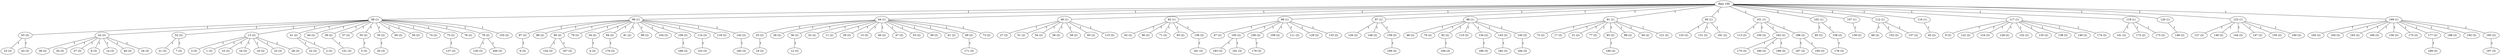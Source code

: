 graph DijkstraBarabasiAlbertInverso_200_100 {
    "100" [label="Raiz 100"];
    "68 (1)" [label="68 (1)"];
    "96 (1)" [label="96 (1)"];
    "44 (1)" [label="44 (1)"];
    "49 (1)" [label="49 (1)"];
    "92 (1)" [label="92 (1)"];
    "98 (1)" [label="98 (1)"];
    "97 (1)" [label="97 (1)"];
    "88 (1)" [label="88 (1)"];
    "91 (1)" [label="91 (1)"];
    "95 (1)" [label="95 (1)"];
    "101 (1)" [label="101 (1)"];
    "102 (1)" [label="102 (1)"];
    "107 (1)" [label="107 (1)"];
    "112 (1)" [label="112 (1)"];
    "116 (1)" [label="116 (1)"];
    "117 (1)" [label="117 (1)"];
    "119 (1)" [label="119 (1)"];
    "120 (1)" [label="120 (1)"];
    "123 (1)" [label="123 (1)"];
    "169 (1)" [label="169 (1)"];
    "63 (2)" [label="63 (2)"];
    "42 (2)" [label="42 (2)"];
    "52 (2)" [label="52 (2)"];
    "13 (2)" [label="13 (2)"];
    "41 (2)" [label="41 (2)"];
    "64 (2)" [label="64 (2)"];
    "39 (2)" [label="39 (2)"];
    "57 (2)" [label="57 (2)"];
    "55 (2)" [label="55 (2)"];
    "35 (2)" [label="35 (2)"];
    "60 (2)" [label="60 (2)"];
    "50 (2)" [label="50 (2)"];
    "74 (2)" [label="74 (2)"];
    "75 (2)" [label="75 (2)"];
    "76 (2)" [label="76 (2)"];
    "78 (2)" [label="78 (2)"];
    "103 (2)" [label="103 (2)"];
    "87 (2)" [label="87 (2)"];
    "86 (2)" [label="86 (2)"];
    "80 (2)" [label="80 (2)"];
    "79 (2)" [label="79 (2)"];
    "34 (2)" [label="34 (2)"];
    "84 (2)" [label="84 (2)"];
    "81 (2)" [label="81 (2)"];
    "99 (2)" [label="99 (2)"];
    "104 (2)" [label="104 (2)"];
    "108 (2)" [label="108 (2)"];
    "114 (2)" [label="114 (2)"];
    "118 (2)" [label="118 (2)"];
    "142 (2)" [label="142 (2)"];
    "25 (2)" [label="25 (2)"];
    "26 (2)" [label="26 (2)"];
    "36 (2)" [label="36 (2)"];
    "32 (2)" [label="32 (2)"];
    "11 (2)" [label="11 (2)"];
    "29 (2)" [label="29 (2)"];
    "15 (2)" [label="15 (2)"];
    "46 (2)" [label="46 (2)"];
    "47 (2)" [label="47 (2)"];
    "53 (2)" [label="53 (2)"];
    "59 (2)" [label="59 (2)"];
    "61 (2)" [label="61 (2)"];
    "69 (2)" [label="69 (2)"];
    "73 (2)" [label="73 (2)"];
    "27 (2)" [label="27 (2)"];
    "51 (2)" [label="51 (2)"];
    "54 (2)" [label="54 (2)"];
    "56 (2)" [label="56 (2)"];
    "58 (2)" [label="58 (2)"];
    "65 (2)" [label="65 (2)"];
    "115 (2)" [label="115 (2)"];
    "62 (2)" [label="62 (2)"];
    "90 (2)" [label="90 (2)"];
    "71 (2)" [label="71 (2)"];
    "93 (2)" [label="93 (2)"];
    "136 (2)" [label="136 (2)"];
    "67 (2)" [label="67 (2)"];
    "105 (2)" [label="105 (2)"];
    "106 (2)" [label="106 (2)"];
    "109 (2)" [label="109 (2)"];
    "111 (2)" [label="111 (2)"];
    "129 (2)" [label="129 (2)"];
    "133 (2)" [label="133 (2)"];
    "126 (2)" [label="126 (2)"];
    "148 (2)" [label="148 (2)"];
    "159 (2)" [label="159 (2)"];
    "48 (2)" [label="48 (2)"];
    "70 (2)" [label="70 (2)"];
    "82 (2)" [label="82 (2)"];
    "110 (2)" [label="110 (2)"];
    "134 (2)" [label="134 (2)"];
    "143 (2)" [label="143 (2)"];
    "145 (2)" [label="145 (2)"];
    "72 (2)" [label="72 (2)"];
    "17 (2)" [label="17 (2)"];
    "31 (2)" [label="31 (2)"];
    "77 (2)" [label="77 (2)"];
    "83 (2)" [label="83 (2)"];
    "89 (2)" [label="89 (2)"];
    "94 (2)" [label="94 (2)"];
    "121 (2)" [label="121 (2)"];
    "125 (2)" [label="125 (2)"];
    "131 (2)" [label="131 (2)"];
    "161 (2)" [label="161 (2)"];
    "113 (2)" [label="113 (2)"];
    "150 (2)" [label="150 (2)"];
    "162 (2)" [label="162 (2)"];
    "186 (2)" [label="186 (2)"];
    "85 (2)" [label="85 (2)"];
    "158 (2)" [label="158 (2)"];
    "139 (2)" [label="139 (2)"];
    "66 (2)" [label="66 (2)"];
    "152 (2)" [label="152 (2)"];
    "157 (2)" [label="157 (2)"];
    "45 (2)" [label="45 (2)"];
    "9 (2)" [label="9 (2)"];
    "122 (2)" [label="122 (2)"];
    "124 (2)" [label="124 (2)"];
    "128 (2)" [label="128 (2)"];
    "132 (2)" [label="132 (2)"];
    "135 (2)" [label="135 (2)"];
    "138 (2)" [label="138 (2)"];
    "149 (2)" [label="149 (2)"];
    "174 (2)" [label="174 (2)"];
    "141 (2)" [label="141 (2)"];
    "172 (2)" [label="172 (2)"];
    "173 (2)" [label="173 (2)"];
    "146 (2)" [label="146 (2)"];
    "127 (2)" [label="127 (2)"];
    "140 (2)" [label="140 (2)"];
    "144 (2)" [label="144 (2)"];
    "147 (2)" [label="147 (2)"];
    "155 (2)" [label="155 (2)"];
    "160 (2)" [label="160 (2)"];
    "165 (2)" [label="165 (2)"];
    "164 (2)" [label="164 (2)"];
    "163 (2)" [label="163 (2)"];
    "166 (2)" [label="166 (2)"];
    "156 (2)" [label="156 (2)"];
    "175 (2)" [label="175 (2)"];
    "177 (2)" [label="177 (2)"];
    "188 (2)" [label="188 (2)"];
    "192 (2)" [label="192 (2)"];
    "193 (2)" [label="193 (2)"];
    "33 (3)" [label="33 (3)"];
    "43 (3)" [label="43 (3)"];
    "38 (3)" [label="38 (3)"];
    "30 (3)" [label="30 (3)"];
    "37 (3)" [label="37 (3)"];
    "8 (3)" [label="8 (3)"];
    "14 (3)" [label="14 (3)"];
    "40 (3)" [label="40 (3)"];
    "24 (3)" [label="24 (3)"];
    "21 (3)" [label="21 (3)"];
    "7 (3)" [label="7 (3)"];
    "3 (3)" [label="3 (3)"];
    "1 (3)" [label="1 (3)"];
    "10 (3)" [label="10 (3)"];
    "16 (3)" [label="16 (3)"];
    "18 (3)" [label="18 (3)"];
    "23 (3)" [label="23 (3)"];
    "28 (3)" [label="28 (3)"];
    "22 (3)" [label="22 (3)"];
    "2 (3)" [label="2 (3)"];
    "151 (3)" [label="151 (3)"];
    "5 (3)" [label="5 (3)"];
    "20 (3)" [label="20 (3)"];
    "137 (3)" [label="137 (3)"];
    "130 (3)" [label="130 (3)"];
    "200 (3)" [label="200 (3)"];
    "6 (3)" [label="6 (3)"];
    "154 (3)" [label="154 (3)"];
    "167 (3)" [label="167 (3)"];
    "4 (3)" [label="4 (3)"];
    "179 (3)" [label="179 (3)"];
    "168 (3)" [label="168 (3)"];
    "153 (3)" [label="153 (3)"];
    "185 (3)" [label="185 (3)"];
    "19 (3)" [label="19 (3)"];
    "12 (3)" [label="12 (3)"];
    "171 (3)" [label="171 (3)"];
    "181 (3)" [label="181 (3)"];
    "183 (3)" [label="183 (3)"];
    "191 (3)" [label="191 (3)"];
    "176 (3)" [label="176 (3)"];
    "199 (3)" [label="199 (3)"];
    "194 (3)" [label="194 (3)"];
    "196 (3)" [label="196 (3)"];
    "182 (3)" [label="182 (3)"];
    "184 (3)" [label="184 (3)"];
    "190 (3)" [label="190 (3)"];
    "170 (3)" [label="170 (3)"];
    "180 (3)" [label="180 (3)"];
    "198 (3)" [label="198 (3)"];
    "187 (3)" [label="187 (3)"];
    "195 (3)" [label="195 (3)"];
    "178 (3)" [label="178 (3)"];
    "189 (3)" [label="189 (3)"];
    "197 (3)" [label="197 (3)"];
    "100" -- "68 (1)" [label="1"];
    "100" -- "96 (1)" [label="1"];
    "100" -- "44 (1)" [label="1"];
    "100" -- "49 (1)" [label="1"];
    "100" -- "92 (1)" [label="1"];
    "100" -- "98 (1)" [label="1"];
    "100" -- "97 (1)" [label="1"];
    "100" -- "88 (1)" [label="1"];
    "100" -- "91 (1)" [label="1"];
    "100" -- "95 (1)" [label="1"];
    "100" -- "101 (1)" [label="1"];
    "100" -- "102 (1)" [label="1"];
    "100" -- "107 (1)" [label="1"];
    "100" -- "112 (1)" [label="1"];
    "100" -- "116 (1)" [label="1"];
    "100" -- "117 (1)" [label="1"];
    "100" -- "119 (1)" [label="1"];
    "100" -- "120 (1)" [label="1"];
    "100" -- "123 (1)" [label="1"];
    "100" -- "169 (1)" [label="1"];
    "68 (1)" -- "63 (2)" [label="1"];
    "68 (1)" -- "42 (2)" [label="1"];
    "68 (1)" -- "52 (2)" [label="1"];
    "68 (1)" -- "13 (2)" [label="1"];
    "68 (1)" -- "41 (2)" [label="1"];
    "68 (1)" -- "64 (2)" [label="1"];
    "68 (1)" -- "39 (2)" [label="1"];
    "68 (1)" -- "57 (2)" [label="1"];
    "68 (1)" -- "55 (2)" [label="1"];
    "68 (1)" -- "35 (2)" [label="1"];
    "68 (1)" -- "60 (2)" [label="1"];
    "68 (1)" -- "50 (2)" [label="1"];
    "68 (1)" -- "74 (2)" [label="1"];
    "68 (1)" -- "75 (2)" [label="1"];
    "68 (1)" -- "76 (2)" [label="1"];
    "68 (1)" -- "78 (2)" [label="1"];
    "68 (1)" -- "103 (2)" [label="1"];
    "96 (1)" -- "87 (2)" [label="1"];
    "96 (1)" -- "86 (2)" [label="1"];
    "96 (1)" -- "80 (2)" [label="1"];
    "96 (1)" -- "79 (2)" [label="1"];
    "96 (1)" -- "34 (2)" [label="1"];
    "96 (1)" -- "84 (2)" [label="1"];
    "96 (1)" -- "81 (2)" [label="1"];
    "96 (1)" -- "99 (2)" [label="1"];
    "96 (1)" -- "104 (2)" [label="1"];
    "96 (1)" -- "108 (2)" [label="1"];
    "96 (1)" -- "114 (2)" [label="1"];
    "96 (1)" -- "118 (2)" [label="1"];
    "96 (1)" -- "142 (2)" [label="1"];
    "44 (1)" -- "25 (2)" [label="1"];
    "44 (1)" -- "26 (2)" [label="1"];
    "44 (1)" -- "36 (2)" [label="1"];
    "44 (1)" -- "32 (2)" [label="1"];
    "44 (1)" -- "11 (2)" [label="1"];
    "44 (1)" -- "29 (2)" [label="1"];
    "44 (1)" -- "15 (2)" [label="1"];
    "44 (1)" -- "46 (2)" [label="1"];
    "44 (1)" -- "47 (2)" [label="1"];
    "44 (1)" -- "53 (2)" [label="1"];
    "44 (1)" -- "59 (2)" [label="1"];
    "44 (1)" -- "61 (2)" [label="1"];
    "44 (1)" -- "69 (2)" [label="1"];
    "44 (1)" -- "73 (2)" [label="1"];
    "49 (1)" -- "27 (2)" [label="1"];
    "49 (1)" -- "51 (2)" [label="1"];
    "49 (1)" -- "54 (2)" [label="1"];
    "49 (1)" -- "56 (2)" [label="1"];
    "49 (1)" -- "58 (2)" [label="1"];
    "49 (1)" -- "65 (2)" [label="1"];
    "49 (1)" -- "115 (2)" [label="1"];
    "92 (1)" -- "62 (2)" [label="1"];
    "92 (1)" -- "90 (2)" [label="1"];
    "92 (1)" -- "71 (2)" [label="1"];
    "92 (1)" -- "93 (2)" [label="1"];
    "92 (1)" -- "136 (2)" [label="1"];
    "98 (1)" -- "67 (2)" [label="1"];
    "98 (1)" -- "105 (2)" [label="1"];
    "98 (1)" -- "106 (2)" [label="1"];
    "98 (1)" -- "109 (2)" [label="1"];
    "98 (1)" -- "111 (2)" [label="1"];
    "98 (1)" -- "129 (2)" [label="1"];
    "98 (1)" -- "133 (2)" [label="1"];
    "97 (1)" -- "126 (2)" [label="1"];
    "97 (1)" -- "148 (2)" [label="1"];
    "97 (1)" -- "159 (2)" [label="1"];
    "88 (1)" -- "48 (2)" [label="1"];
    "88 (1)" -- "70 (2)" [label="1"];
    "88 (1)" -- "82 (2)" [label="1"];
    "88 (1)" -- "110 (2)" [label="1"];
    "88 (1)" -- "134 (2)" [label="1"];
    "88 (1)" -- "143 (2)" [label="1"];
    "88 (1)" -- "145 (2)" [label="1"];
    "91 (1)" -- "72 (2)" [label="1"];
    "91 (1)" -- "17 (2)" [label="1"];
    "91 (1)" -- "31 (2)" [label="1"];
    "91 (1)" -- "77 (2)" [label="1"];
    "91 (1)" -- "83 (2)" [label="1"];
    "91 (1)" -- "89 (2)" [label="1"];
    "91 (1)" -- "94 (2)" [label="1"];
    "91 (1)" -- "121 (2)" [label="1"];
    "95 (1)" -- "125 (2)" [label="1"];
    "95 (1)" -- "131 (2)" [label="1"];
    "95 (1)" -- "161 (2)" [label="1"];
    "101 (1)" -- "113 (2)" [label="1"];
    "101 (1)" -- "150 (2)" [label="1"];
    "101 (1)" -- "162 (2)" [label="1"];
    "101 (1)" -- "186 (2)" [label="1"];
    "102 (1)" -- "85 (2)" [label="1"];
    "102 (1)" -- "158 (2)" [label="1"];
    "107 (1)" -- "139 (2)" [label="1"];
    "112 (1)" -- "66 (2)" [label="1"];
    "112 (1)" -- "152 (2)" [label="1"];
    "112 (1)" -- "157 (2)" [label="1"];
    "116 (1)" -- "45 (2)" [label="1"];
    "117 (1)" -- "9 (2)" [label="1"];
    "117 (1)" -- "122 (2)" [label="1"];
    "117 (1)" -- "124 (2)" [label="1"];
    "117 (1)" -- "128 (2)" [label="1"];
    "117 (1)" -- "132 (2)" [label="1"];
    "117 (1)" -- "135 (2)" [label="1"];
    "117 (1)" -- "138 (2)" [label="1"];
    "117 (1)" -- "149 (2)" [label="1"];
    "117 (1)" -- "174 (2)" [label="1"];
    "119 (1)" -- "141 (2)" [label="1"];
    "119 (1)" -- "172 (2)" [label="1"];
    "119 (1)" -- "173 (2)" [label="1"];
    "120 (1)" -- "146 (2)" [label="1"];
    "123 (1)" -- "127 (2)" [label="1"];
    "123 (1)" -- "140 (2)" [label="1"];
    "123 (1)" -- "144 (2)" [label="1"];
    "123 (1)" -- "147 (2)" [label="1"];
    "123 (1)" -- "155 (2)" [label="1"];
    "123 (1)" -- "160 (2)" [label="1"];
    "169 (1)" -- "165 (2)" [label="1"];
    "169 (1)" -- "164 (2)" [label="1"];
    "169 (1)" -- "163 (2)" [label="1"];
    "169 (1)" -- "166 (2)" [label="1"];
    "169 (1)" -- "156 (2)" [label="1"];
    "169 (1)" -- "175 (2)" [label="1"];
    "169 (1)" -- "177 (2)" [label="1"];
    "169 (1)" -- "188 (2)" [label="1"];
    "169 (1)" -- "192 (2)" [label="1"];
    "169 (1)" -- "193 (2)" [label="1"];
    "63 (2)" -- "33 (3)" [label="1"];
    "63 (2)" -- "43 (3)" [label="1"];
    "42 (2)" -- "38 (3)" [label="1"];
    "42 (2)" -- "30 (3)" [label="1"];
    "42 (2)" -- "37 (3)" [label="1"];
    "42 (2)" -- "8 (3)" [label="1"];
    "42 (2)" -- "14 (3)" [label="1"];
    "42 (2)" -- "40 (3)" [label="1"];
    "42 (2)" -- "24 (3)" [label="1"];
    "52 (2)" -- "21 (3)" [label="1"];
    "52 (2)" -- "7 (3)" [label="1"];
    "13 (2)" -- "3 (3)" [label="1"];
    "13 (2)" -- "1 (3)" [label="1"];
    "13 (2)" -- "10 (3)" [label="1"];
    "13 (2)" -- "16 (3)" [label="1"];
    "13 (2)" -- "18 (3)" [label="1"];
    "13 (2)" -- "23 (3)" [label="1"];
    "13 (2)" -- "28 (3)" [label="1"];
    "41 (2)" -- "22 (3)" [label="1"];
    "41 (2)" -- "2 (3)" [label="1"];
    "39 (2)" -- "151 (3)" [label="1"];
    "55 (2)" -- "5 (3)" [label="1"];
    "35 (2)" -- "20 (3)" [label="1"];
    "75 (2)" -- "137 (3)" [label="1"];
    "78 (2)" -- "130 (3)" [label="1"];
    "78 (2)" -- "200 (3)" [label="1"];
    "87 (2)" -- "6 (3)" [label="1"];
    "80 (2)" -- "154 (3)" [label="1"];
    "80 (2)" -- "167 (3)" [label="1"];
    "34 (2)" -- "4 (3)" [label="1"];
    "84 (2)" -- "179 (3)" [label="1"];
    "108 (2)" -- "168 (3)" [label="1"];
    "114 (2)" -- "153 (3)" [label="1"];
    "142 (2)" -- "185 (3)" [label="1"];
    "25 (2)" -- "19 (3)" [label="1"];
    "36 (2)" -- "12 (3)" [label="1"];
    "69 (2)" -- "171 (3)" [label="1"];
    "136 (2)" -- "181 (3)" [label="1"];
    "105 (2)" -- "183 (3)" [label="1"];
    "105 (2)" -- "191 (3)" [label="1"];
    "106 (2)" -- "176 (3)" [label="1"];
    "159 (2)" -- "199 (3)" [label="1"];
    "82 (2)" -- "194 (3)" [label="1"];
    "134 (2)" -- "196 (3)" [label="1"];
    "143 (2)" -- "182 (3)" [label="1"];
    "145 (2)" -- "184 (3)" [label="1"];
    "83 (2)" -- "190 (3)" [label="1"];
    "162 (2)" -- "170 (3)" [label="1"];
    "162 (2)" -- "180 (3)" [label="1"];
    "162 (2)" -- "198 (3)" [label="1"];
    "186 (2)" -- "187 (3)" [label="1"];
    "186 (2)" -- "195 (3)" [label="1"];
    "158 (2)" -- "178 (3)" [label="1"];
    "177 (2)" -- "189 (3)" [label="1"];
    "193 (2)" -- "197 (3)" [label="1"];
}
